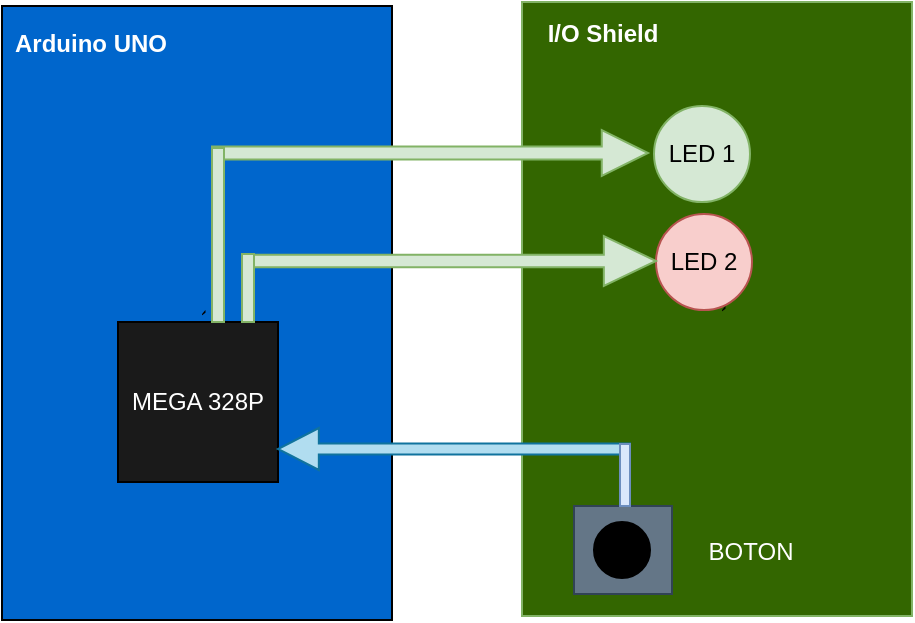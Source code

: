 <mxfile version="13.2.2" type="device"><diagram id="Zc6pXuYauegJ-ayxphQe" name="Página-1"><mxGraphModel dx="1751" dy="1036" grid="0" gridSize="10" guides="0" tooltips="0" connect="0" arrows="0" fold="1" page="0" pageScale="1" pageWidth="827" pageHeight="1169" math="0" shadow="0"><root><mxCell id="0"/><mxCell id="1" parent="0"/><mxCell id="2MQ85335XJ7He9NSTPbV-9" value="`" style="rounded=0;whiteSpace=wrap;html=1;rotation=90;fillColor=#336600;strokeColor=#82b366;" parent="1" vertex="1"><mxGeometry x="66" y="111" width="307" height="195" as="geometry"/></mxCell><mxCell id="2MQ85335XJ7He9NSTPbV-3" value="`" style="rounded=0;whiteSpace=wrap;html=1;rotation=90;fillColor=#0066CC;" parent="1" vertex="1"><mxGeometry x="-194" y="113" width="307" height="195" as="geometry"/></mxCell><mxCell id="2MQ85335XJ7He9NSTPbV-4" value="&lt;b&gt;&lt;font color=&quot;#ffffff&quot;&gt;Arduino UNO&lt;/font&gt;&lt;/b&gt;" style="text;html=1;resizable=0;autosize=1;align=center;verticalAlign=middle;points=[];fillColor=none;strokeColor=none;rounded=0;" parent="1" vertex="1"><mxGeometry x="-137" y="67" width="86" height="18" as="geometry"/></mxCell><mxCell id="2MQ85335XJ7He9NSTPbV-5" value="MEGA 328P" style="whiteSpace=wrap;html=1;aspect=fixed;fillColor=#1A1A1A;fontColor=#FFFFFF;" parent="1" vertex="1"><mxGeometry x="-80" y="215" width="80" height="80" as="geometry"/></mxCell><mxCell id="2MQ85335XJ7He9NSTPbV-7" value="LED 1" style="ellipse;whiteSpace=wrap;html=1;aspect=fixed;fillColor=#d5e8d4;strokeColor=#82b366;" parent="1" vertex="1"><mxGeometry x="188" y="107" width="48" height="48" as="geometry"/></mxCell><mxCell id="2MQ85335XJ7He9NSTPbV-10" value="&lt;b&gt;I/O Shield&lt;/b&gt;" style="text;html=1;resizable=0;autosize=1;align=center;verticalAlign=middle;points=[];fillColor=none;strokeColor=none;rounded=0;fontColor=#FFFFFF;" parent="1" vertex="1"><mxGeometry x="129" y="62" width="65" height="18" as="geometry"/></mxCell><mxCell id="2MQ85335XJ7He9NSTPbV-11" value="" style="shape=singleArrow;whiteSpace=wrap;html=1;fillColor=#d5e8d4;strokeColor=#82b366;arrowWidth=0.287;arrowSize=0.106;" parent="1" vertex="1"><mxGeometry x="-33" y="119" width="218" height="23" as="geometry"/></mxCell><mxCell id="H-ksuezItyYaZ1HA6cHO-1" value="" style="rounded=0;whiteSpace=wrap;html=1;fillColor=#647687;strokeColor=#314354;fontColor=#ffffff;" parent="1" vertex="1"><mxGeometry x="148" y="307" width="49" height="44" as="geometry"/></mxCell><mxCell id="H-ksuezItyYaZ1HA6cHO-2" value="" style="ellipse;whiteSpace=wrap;html=1;aspect=fixed;fillColor=#000000;" parent="1" vertex="1"><mxGeometry x="158" y="315" width="28" height="28" as="geometry"/></mxCell><mxCell id="H-ksuezItyYaZ1HA6cHO-3" value="BOTON&lt;br&gt;" style="text;html=1;resizable=0;autosize=1;align=center;verticalAlign=middle;points=[];fillColor=none;strokeColor=none;rounded=0;fontColor=#FFFFFF;" parent="1" vertex="1"><mxGeometry x="210" y="321" width="52" height="18" as="geometry"/></mxCell><mxCell id="H-ksuezItyYaZ1HA6cHO-4" value="" style="shape=singleArrow;whiteSpace=wrap;html=1;fillColor=#b1ddf0;strokeColor=#10739e;rotation=-180;arrowWidth=0.257;arrowSize=0.116;" parent="1" vertex="1"><mxGeometry y="268" width="176" height="21" as="geometry"/></mxCell><mxCell id="depyUERwuqCktpEpmrtW-1" value="" style="whiteSpace=wrap;html=1;fillColor=#d5e8d4;strokeColor=#82b366;" parent="1" vertex="1"><mxGeometry x="-33" y="128" width="6" height="87" as="geometry"/></mxCell><mxCell id="depyUERwuqCktpEpmrtW-2" value="" style="whiteSpace=wrap;html=1;fillColor=#dae8fc;strokeColor=#6c8ebf;" parent="1" vertex="1"><mxGeometry x="171" y="276" width="5" height="31" as="geometry"/></mxCell><mxCell id="De-cuDs3qHFJT0k1vc5y-1" value="LED 2" style="ellipse;whiteSpace=wrap;html=1;aspect=fixed;fillColor=#f8cecc;strokeColor=#b85450;" vertex="1" parent="1"><mxGeometry x="189" y="161" width="48" height="48" as="geometry"/></mxCell><mxCell id="De-cuDs3qHFJT0k1vc5y-2" value="" style="shape=singleArrow;whiteSpace=wrap;html=1;fillColor=#d5e8d4;strokeColor=#82b366;arrowWidth=0.254;arrowSize=0.126;" vertex="1" parent="1"><mxGeometry x="-18" y="172" width="207" height="25" as="geometry"/></mxCell><mxCell id="De-cuDs3qHFJT0k1vc5y-3" value="" style="whiteSpace=wrap;html=1;fillColor=#d5e8d4;strokeColor=#82b366;" vertex="1" parent="1"><mxGeometry x="-18" y="181" width="6" height="34" as="geometry"/></mxCell></root></mxGraphModel></diagram></mxfile>